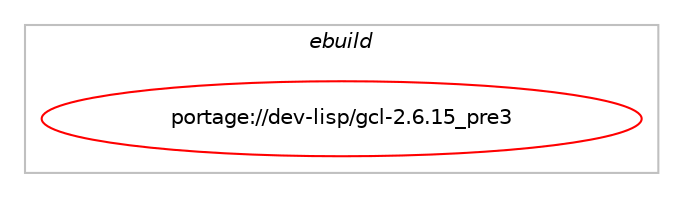 digraph prolog {

# *************
# Graph options
# *************

newrank=true;
concentrate=true;
compound=true;
graph [rankdir=LR,fontname=Helvetica,fontsize=10,ranksep=1.5];#, ranksep=2.5, nodesep=0.2];
edge  [arrowhead=vee];
node  [fontname=Helvetica,fontsize=10];

# **********
# The ebuild
# **********

subgraph cluster_leftcol {
color=gray;
label=<<i>ebuild</i>>;
id [label="portage://dev-lisp/gcl-2.6.15_pre3", color=red, width=4, href="../dev-lisp/gcl-2.6.15_pre3.svg"];
}

# ****************
# The dependencies
# ****************

subgraph cluster_midcol {
color=gray;
label=<<i>dependencies</i>>;
subgraph cluster_compile {
fillcolor="#eeeeee";
style=filled;
label=<<i>compile</i>>;
# *** BEGIN UNKNOWN DEPENDENCY TYPE (TODO) ***
# id -> equal(use_conditional_group(positive,X,portage://dev-lisp/gcl-2.6.15_pre3,[package_dependency(portage://dev-lisp/gcl-2.6.15_pre3,install,no,x11-libs,libXt,none,[,,],[],[]),package_dependency(portage://dev-lisp/gcl-2.6.15_pre3,install,no,x11-libs,libXext,none,[,,],[],[]),package_dependency(portage://dev-lisp/gcl-2.6.15_pre3,install,no,x11-libs,libXmu,none,[,,],[],[]),package_dependency(portage://dev-lisp/gcl-2.6.15_pre3,install,no,x11-libs,libXaw,none,[,,],[],[])]))
# *** END UNKNOWN DEPENDENCY TYPE (TODO) ***

# *** BEGIN UNKNOWN DEPENDENCY TYPE (TODO) ***
# id -> equal(use_conditional_group(positive,athena,portage://dev-lisp/gcl-2.6.15_pre3,[package_dependency(portage://dev-lisp/gcl-2.6.15_pre3,install,no,x11-libs,libXaw,none,[,,],[],[])]))
# *** END UNKNOWN DEPENDENCY TYPE (TODO) ***

# *** BEGIN UNKNOWN DEPENDENCY TYPE (TODO) ***
# id -> equal(use_conditional_group(positive,emacs,portage://dev-lisp/gcl-2.6.15_pre3,[package_dependency(portage://dev-lisp/gcl-2.6.15_pre3,install,no,app-editors,emacs,none,[,,],any_same_slot,[])]))
# *** END UNKNOWN DEPENDENCY TYPE (TODO) ***

# *** BEGIN UNKNOWN DEPENDENCY TYPE (TODO) ***
# id -> equal(use_conditional_group(positive,readline,portage://dev-lisp/gcl-2.6.15_pre3,[package_dependency(portage://dev-lisp/gcl-2.6.15_pre3,install,no,sys-libs,readline,none,[,,],any_same_slot,[])]))
# *** END UNKNOWN DEPENDENCY TYPE (TODO) ***

# *** BEGIN UNKNOWN DEPENDENCY TYPE (TODO) ***
# id -> equal(use_conditional_group(positive,tk,portage://dev-lisp/gcl-2.6.15_pre3,[package_dependency(portage://dev-lisp/gcl-2.6.15_pre3,install,no,dev-lang,tk,none,[,,],any_same_slot,[])]))
# *** END UNKNOWN DEPENDENCY TYPE (TODO) ***

# *** BEGIN UNKNOWN DEPENDENCY TYPE (TODO) ***
# id -> equal(package_dependency(portage://dev-lisp/gcl-2.6.15_pre3,install,no,app-text,texi2html,none,[,,],[],[]))
# *** END UNKNOWN DEPENDENCY TYPE (TODO) ***

# *** BEGIN UNKNOWN DEPENDENCY TYPE (TODO) ***
# id -> equal(package_dependency(portage://dev-lisp/gcl-2.6.15_pre3,install,no,dev-build,autoconf,greaterequal,[2.52,,,2.52],[],[]))
# *** END UNKNOWN DEPENDENCY TYPE (TODO) ***

# *** BEGIN UNKNOWN DEPENDENCY TYPE (TODO) ***
# id -> equal(package_dependency(portage://dev-lisp/gcl-2.6.15_pre3,install,no,dev-libs,gmp,none,[,,],[],[]))
# *** END UNKNOWN DEPENDENCY TYPE (TODO) ***

# *** BEGIN UNKNOWN DEPENDENCY TYPE (TODO) ***
# id -> equal(package_dependency(portage://dev-lisp/gcl-2.6.15_pre3,install,no,virtual,latex-base,none,[,,],[],[]))
# *** END UNKNOWN DEPENDENCY TYPE (TODO) ***

# *** BEGIN UNKNOWN DEPENDENCY TYPE (TODO) ***
# id -> equal(package_dependency(portage://dev-lisp/gcl-2.6.15_pre3,install,no,virtual,texi2dvi,none,[,,],[],[]))
# *** END UNKNOWN DEPENDENCY TYPE (TODO) ***

}
subgraph cluster_compileandrun {
fillcolor="#eeeeee";
style=filled;
label=<<i>compile and run</i>>;
}
subgraph cluster_run {
fillcolor="#eeeeee";
style=filled;
label=<<i>run</i>>;
# *** BEGIN UNKNOWN DEPENDENCY TYPE (TODO) ***
# id -> equal(use_conditional_group(positive,X,portage://dev-lisp/gcl-2.6.15_pre3,[package_dependency(portage://dev-lisp/gcl-2.6.15_pre3,run,no,x11-libs,libXt,none,[,,],[],[]),package_dependency(portage://dev-lisp/gcl-2.6.15_pre3,run,no,x11-libs,libXext,none,[,,],[],[]),package_dependency(portage://dev-lisp/gcl-2.6.15_pre3,run,no,x11-libs,libXmu,none,[,,],[],[]),package_dependency(portage://dev-lisp/gcl-2.6.15_pre3,run,no,x11-libs,libXaw,none,[,,],[],[])]))
# *** END UNKNOWN DEPENDENCY TYPE (TODO) ***

# *** BEGIN UNKNOWN DEPENDENCY TYPE (TODO) ***
# id -> equal(use_conditional_group(positive,athena,portage://dev-lisp/gcl-2.6.15_pre3,[package_dependency(portage://dev-lisp/gcl-2.6.15_pre3,run,no,x11-libs,libXaw,none,[,,],[],[])]))
# *** END UNKNOWN DEPENDENCY TYPE (TODO) ***

# *** BEGIN UNKNOWN DEPENDENCY TYPE (TODO) ***
# id -> equal(use_conditional_group(positive,emacs,portage://dev-lisp/gcl-2.6.15_pre3,[package_dependency(portage://dev-lisp/gcl-2.6.15_pre3,run,no,app-editors,emacs,none,[,,],any_same_slot,[])]))
# *** END UNKNOWN DEPENDENCY TYPE (TODO) ***

# *** BEGIN UNKNOWN DEPENDENCY TYPE (TODO) ***
# id -> equal(use_conditional_group(positive,readline,portage://dev-lisp/gcl-2.6.15_pre3,[package_dependency(portage://dev-lisp/gcl-2.6.15_pre3,run,no,sys-libs,readline,none,[,,],any_same_slot,[])]))
# *** END UNKNOWN DEPENDENCY TYPE (TODO) ***

# *** BEGIN UNKNOWN DEPENDENCY TYPE (TODO) ***
# id -> equal(use_conditional_group(positive,tk,portage://dev-lisp/gcl-2.6.15_pre3,[package_dependency(portage://dev-lisp/gcl-2.6.15_pre3,run,no,dev-lang,tk,none,[,,],any_same_slot,[])]))
# *** END UNKNOWN DEPENDENCY TYPE (TODO) ***

# *** BEGIN UNKNOWN DEPENDENCY TYPE (TODO) ***
# id -> equal(package_dependency(portage://dev-lisp/gcl-2.6.15_pre3,run,no,dev-libs,gmp,none,[,,],[],[]))
# *** END UNKNOWN DEPENDENCY TYPE (TODO) ***

# *** BEGIN UNKNOWN DEPENDENCY TYPE (TODO) ***
# id -> equal(package_dependency(portage://dev-lisp/gcl-2.6.15_pre3,run,no,virtual,latex-base,none,[,,],[],[]))
# *** END UNKNOWN DEPENDENCY TYPE (TODO) ***

}
}

# **************
# The candidates
# **************

subgraph cluster_choices {
rank=same;
color=gray;
label=<<i>candidates</i>>;

}

}
